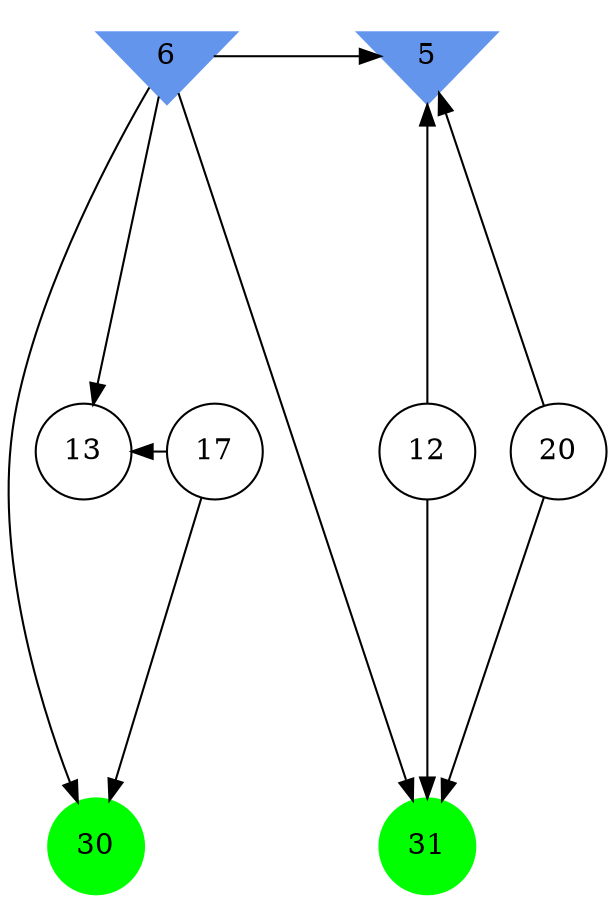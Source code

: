 digraph brain {
	ranksep=2.0;
	5 [shape=invtriangle,style=filled,color=cornflowerblue];
	6 [shape=invtriangle,style=filled,color=cornflowerblue];
	12 [shape=circle,color=black];
	13 [shape=circle,color=black];
	17 [shape=circle,color=black];
	20 [shape=circle,color=black];
	30 [shape=circle,style=filled,color=green];
	31 [shape=circle,style=filled,color=green];
	6	->	31;
	6	->	5;
	20	->	31;
	20	->	5;
	12	->	31;
	12	->	5;
	6	->	13;
	6	->	30;
	17	->	13;
	17	->	30;
	{ rank=same; 5; 6; }
	{ rank=same; 12; 13; 17; 20; }
	{ rank=same; 30; 31; }
}
